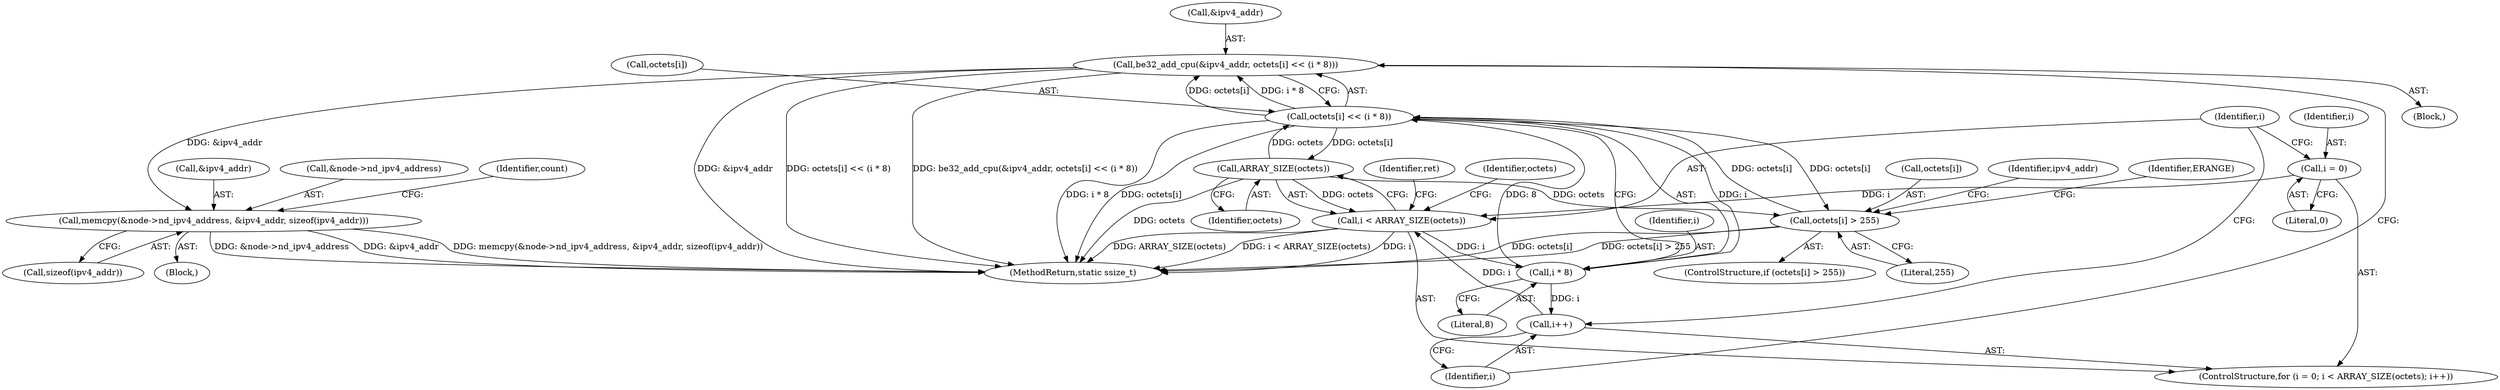 digraph "0_linux_853bc26a7ea39e354b9f8889ae7ad1492ffa28d2@API" {
"1000241" [label="(Call,memcpy(&node->nd_ipv4_address, &ipv4_addr, sizeof(ipv4_addr)))"];
"1000172" [label="(Call,be32_add_cpu(&ipv4_addr, octets[i] << (i * 8)))"];
"1000175" [label="(Call,octets[i] << (i * 8))"];
"1000158" [label="(Call,ARRAY_SIZE(octets))"];
"1000164" [label="(Call,octets[i] > 255)"];
"1000179" [label="(Call,i * 8)"];
"1000156" [label="(Call,i < ARRAY_SIZE(octets))"];
"1000153" [label="(Call,i = 0)"];
"1000160" [label="(Call,i++)"];
"1000251" [label="(Identifier,count)"];
"1000160" [label="(Call,i++)"];
"1000166" [label="(Identifier,octets)"];
"1000246" [label="(Call,&ipv4_addr)"];
"1000157" [label="(Identifier,i)"];
"1000104" [label="(Block,)"];
"1000158" [label="(Call,ARRAY_SIZE(octets))"];
"1000156" [label="(Call,i < ARRAY_SIZE(octets))"];
"1000163" [label="(ControlStructure,if (octets[i] > 255))"];
"1000161" [label="(Identifier,i)"];
"1000175" [label="(Call,octets[i] << (i * 8))"];
"1000162" [label="(Block,)"];
"1000155" [label="(Literal,0)"];
"1000176" [label="(Call,octets[i])"];
"1000179" [label="(Call,i * 8)"];
"1000165" [label="(Call,octets[i])"];
"1000168" [label="(Literal,255)"];
"1000242" [label="(Call,&node->nd_ipv4_address)"];
"1000181" [label="(Literal,8)"];
"1000154" [label="(Identifier,i)"];
"1000159" [label="(Identifier,octets)"];
"1000174" [label="(Identifier,ipv4_addr)"];
"1000164" [label="(Call,octets[i] > 255)"];
"1000172" [label="(Call,be32_add_cpu(&ipv4_addr, octets[i] << (i * 8)))"];
"1000173" [label="(Call,&ipv4_addr)"];
"1000241" [label="(Call,memcpy(&node->nd_ipv4_address, &ipv4_addr, sizeof(ipv4_addr)))"];
"1000153" [label="(Call,i = 0)"];
"1000180" [label="(Identifier,i)"];
"1000183" [label="(Identifier,ret)"];
"1000152" [label="(ControlStructure,for (i = 0; i < ARRAY_SIZE(octets); i++))"];
"1000252" [label="(MethodReturn,static ssize_t)"];
"1000171" [label="(Identifier,ERANGE)"];
"1000248" [label="(Call,sizeof(ipv4_addr))"];
"1000241" -> "1000104"  [label="AST: "];
"1000241" -> "1000248"  [label="CFG: "];
"1000242" -> "1000241"  [label="AST: "];
"1000246" -> "1000241"  [label="AST: "];
"1000248" -> "1000241"  [label="AST: "];
"1000251" -> "1000241"  [label="CFG: "];
"1000241" -> "1000252"  [label="DDG: &node->nd_ipv4_address"];
"1000241" -> "1000252"  [label="DDG: &ipv4_addr"];
"1000241" -> "1000252"  [label="DDG: memcpy(&node->nd_ipv4_address, &ipv4_addr, sizeof(ipv4_addr))"];
"1000172" -> "1000241"  [label="DDG: &ipv4_addr"];
"1000172" -> "1000162"  [label="AST: "];
"1000172" -> "1000175"  [label="CFG: "];
"1000173" -> "1000172"  [label="AST: "];
"1000175" -> "1000172"  [label="AST: "];
"1000161" -> "1000172"  [label="CFG: "];
"1000172" -> "1000252"  [label="DDG: be32_add_cpu(&ipv4_addr, octets[i] << (i * 8))"];
"1000172" -> "1000252"  [label="DDG: &ipv4_addr"];
"1000172" -> "1000252"  [label="DDG: octets[i] << (i * 8)"];
"1000175" -> "1000172"  [label="DDG: octets[i]"];
"1000175" -> "1000172"  [label="DDG: i * 8"];
"1000175" -> "1000179"  [label="CFG: "];
"1000176" -> "1000175"  [label="AST: "];
"1000179" -> "1000175"  [label="AST: "];
"1000175" -> "1000252"  [label="DDG: i * 8"];
"1000175" -> "1000252"  [label="DDG: octets[i]"];
"1000175" -> "1000158"  [label="DDG: octets[i]"];
"1000175" -> "1000164"  [label="DDG: octets[i]"];
"1000158" -> "1000175"  [label="DDG: octets"];
"1000164" -> "1000175"  [label="DDG: octets[i]"];
"1000179" -> "1000175"  [label="DDG: i"];
"1000179" -> "1000175"  [label="DDG: 8"];
"1000158" -> "1000156"  [label="AST: "];
"1000158" -> "1000159"  [label="CFG: "];
"1000159" -> "1000158"  [label="AST: "];
"1000156" -> "1000158"  [label="CFG: "];
"1000158" -> "1000252"  [label="DDG: octets"];
"1000158" -> "1000156"  [label="DDG: octets"];
"1000158" -> "1000164"  [label="DDG: octets"];
"1000164" -> "1000163"  [label="AST: "];
"1000164" -> "1000168"  [label="CFG: "];
"1000165" -> "1000164"  [label="AST: "];
"1000168" -> "1000164"  [label="AST: "];
"1000171" -> "1000164"  [label="CFG: "];
"1000174" -> "1000164"  [label="CFG: "];
"1000164" -> "1000252"  [label="DDG: octets[i] > 255"];
"1000164" -> "1000252"  [label="DDG: octets[i]"];
"1000179" -> "1000181"  [label="CFG: "];
"1000180" -> "1000179"  [label="AST: "];
"1000181" -> "1000179"  [label="AST: "];
"1000179" -> "1000160"  [label="DDG: i"];
"1000156" -> "1000179"  [label="DDG: i"];
"1000156" -> "1000152"  [label="AST: "];
"1000157" -> "1000156"  [label="AST: "];
"1000166" -> "1000156"  [label="CFG: "];
"1000183" -> "1000156"  [label="CFG: "];
"1000156" -> "1000252"  [label="DDG: i < ARRAY_SIZE(octets)"];
"1000156" -> "1000252"  [label="DDG: i"];
"1000156" -> "1000252"  [label="DDG: ARRAY_SIZE(octets)"];
"1000153" -> "1000156"  [label="DDG: i"];
"1000160" -> "1000156"  [label="DDG: i"];
"1000153" -> "1000152"  [label="AST: "];
"1000153" -> "1000155"  [label="CFG: "];
"1000154" -> "1000153"  [label="AST: "];
"1000155" -> "1000153"  [label="AST: "];
"1000157" -> "1000153"  [label="CFG: "];
"1000160" -> "1000152"  [label="AST: "];
"1000160" -> "1000161"  [label="CFG: "];
"1000161" -> "1000160"  [label="AST: "];
"1000157" -> "1000160"  [label="CFG: "];
}
